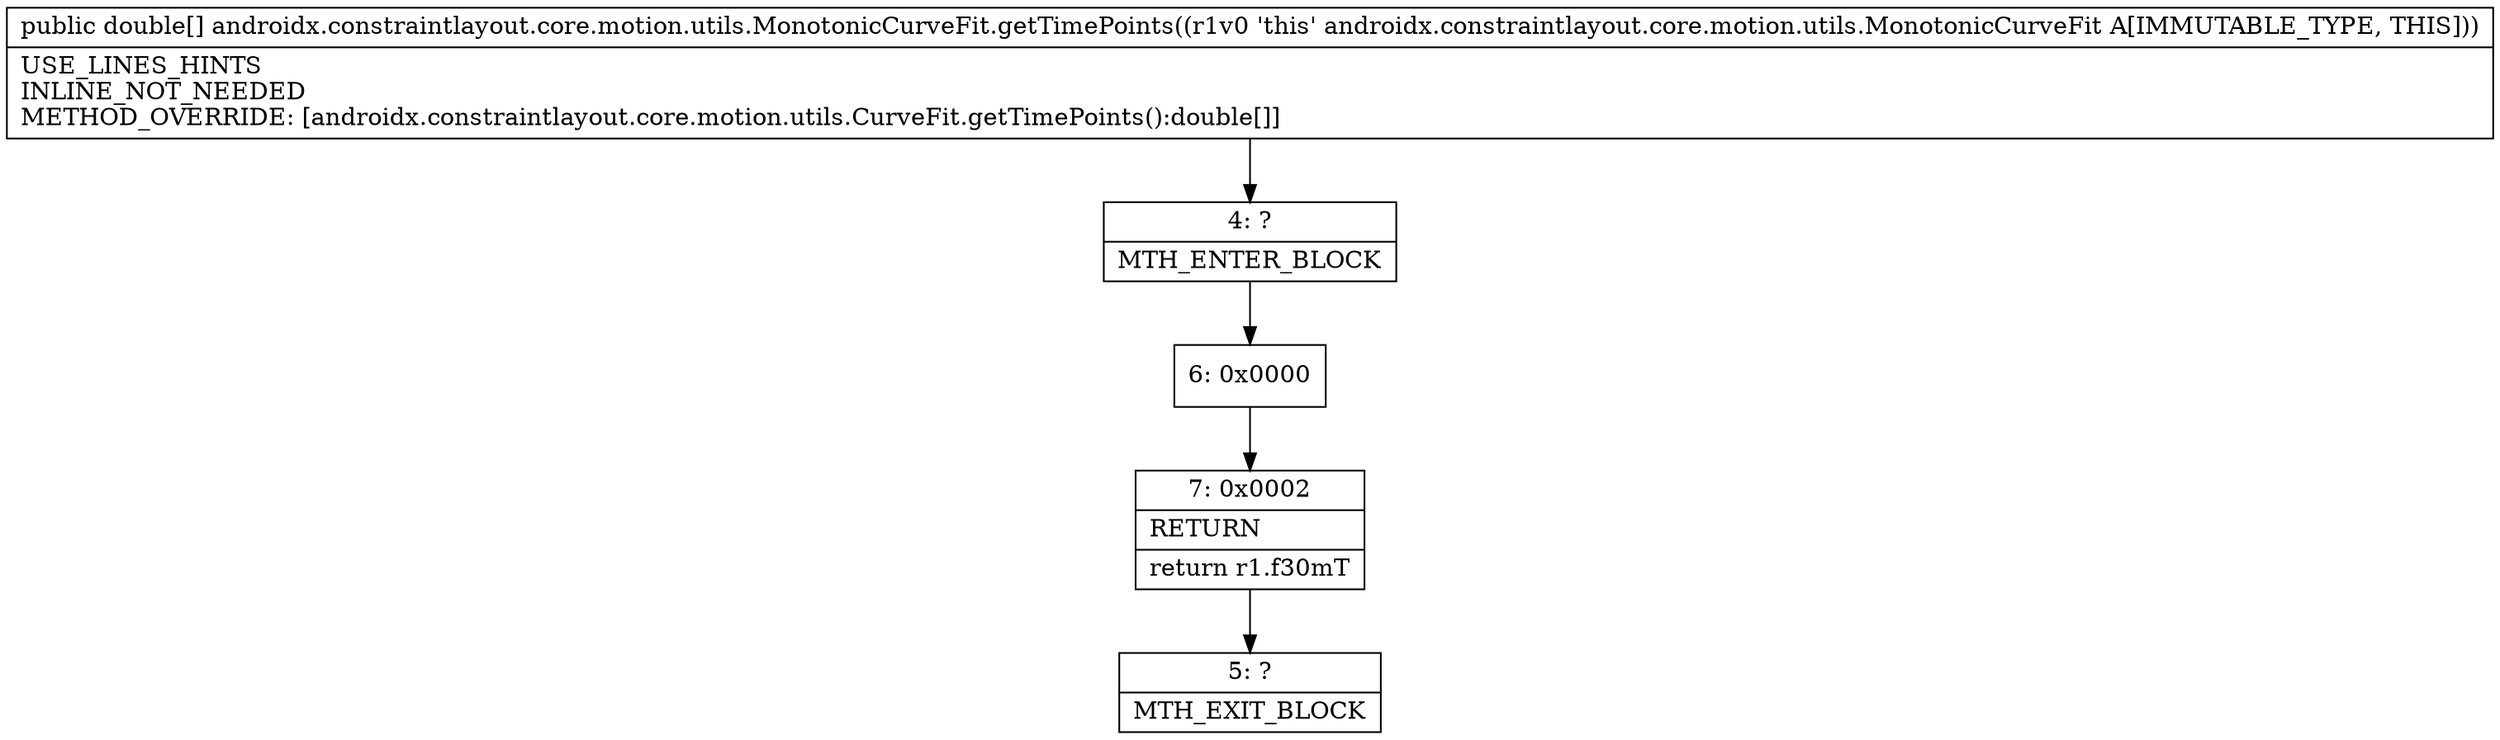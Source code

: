 digraph "CFG forandroidx.constraintlayout.core.motion.utils.MonotonicCurveFit.getTimePoints()[D" {
Node_4 [shape=record,label="{4\:\ ?|MTH_ENTER_BLOCK\l}"];
Node_6 [shape=record,label="{6\:\ 0x0000}"];
Node_7 [shape=record,label="{7\:\ 0x0002|RETURN\l|return r1.f30mT\l}"];
Node_5 [shape=record,label="{5\:\ ?|MTH_EXIT_BLOCK\l}"];
MethodNode[shape=record,label="{public double[] androidx.constraintlayout.core.motion.utils.MonotonicCurveFit.getTimePoints((r1v0 'this' androidx.constraintlayout.core.motion.utils.MonotonicCurveFit A[IMMUTABLE_TYPE, THIS]))  | USE_LINES_HINTS\lINLINE_NOT_NEEDED\lMETHOD_OVERRIDE: [androidx.constraintlayout.core.motion.utils.CurveFit.getTimePoints():double[]]\l}"];
MethodNode -> Node_4;Node_4 -> Node_6;
Node_6 -> Node_7;
Node_7 -> Node_5;
}

